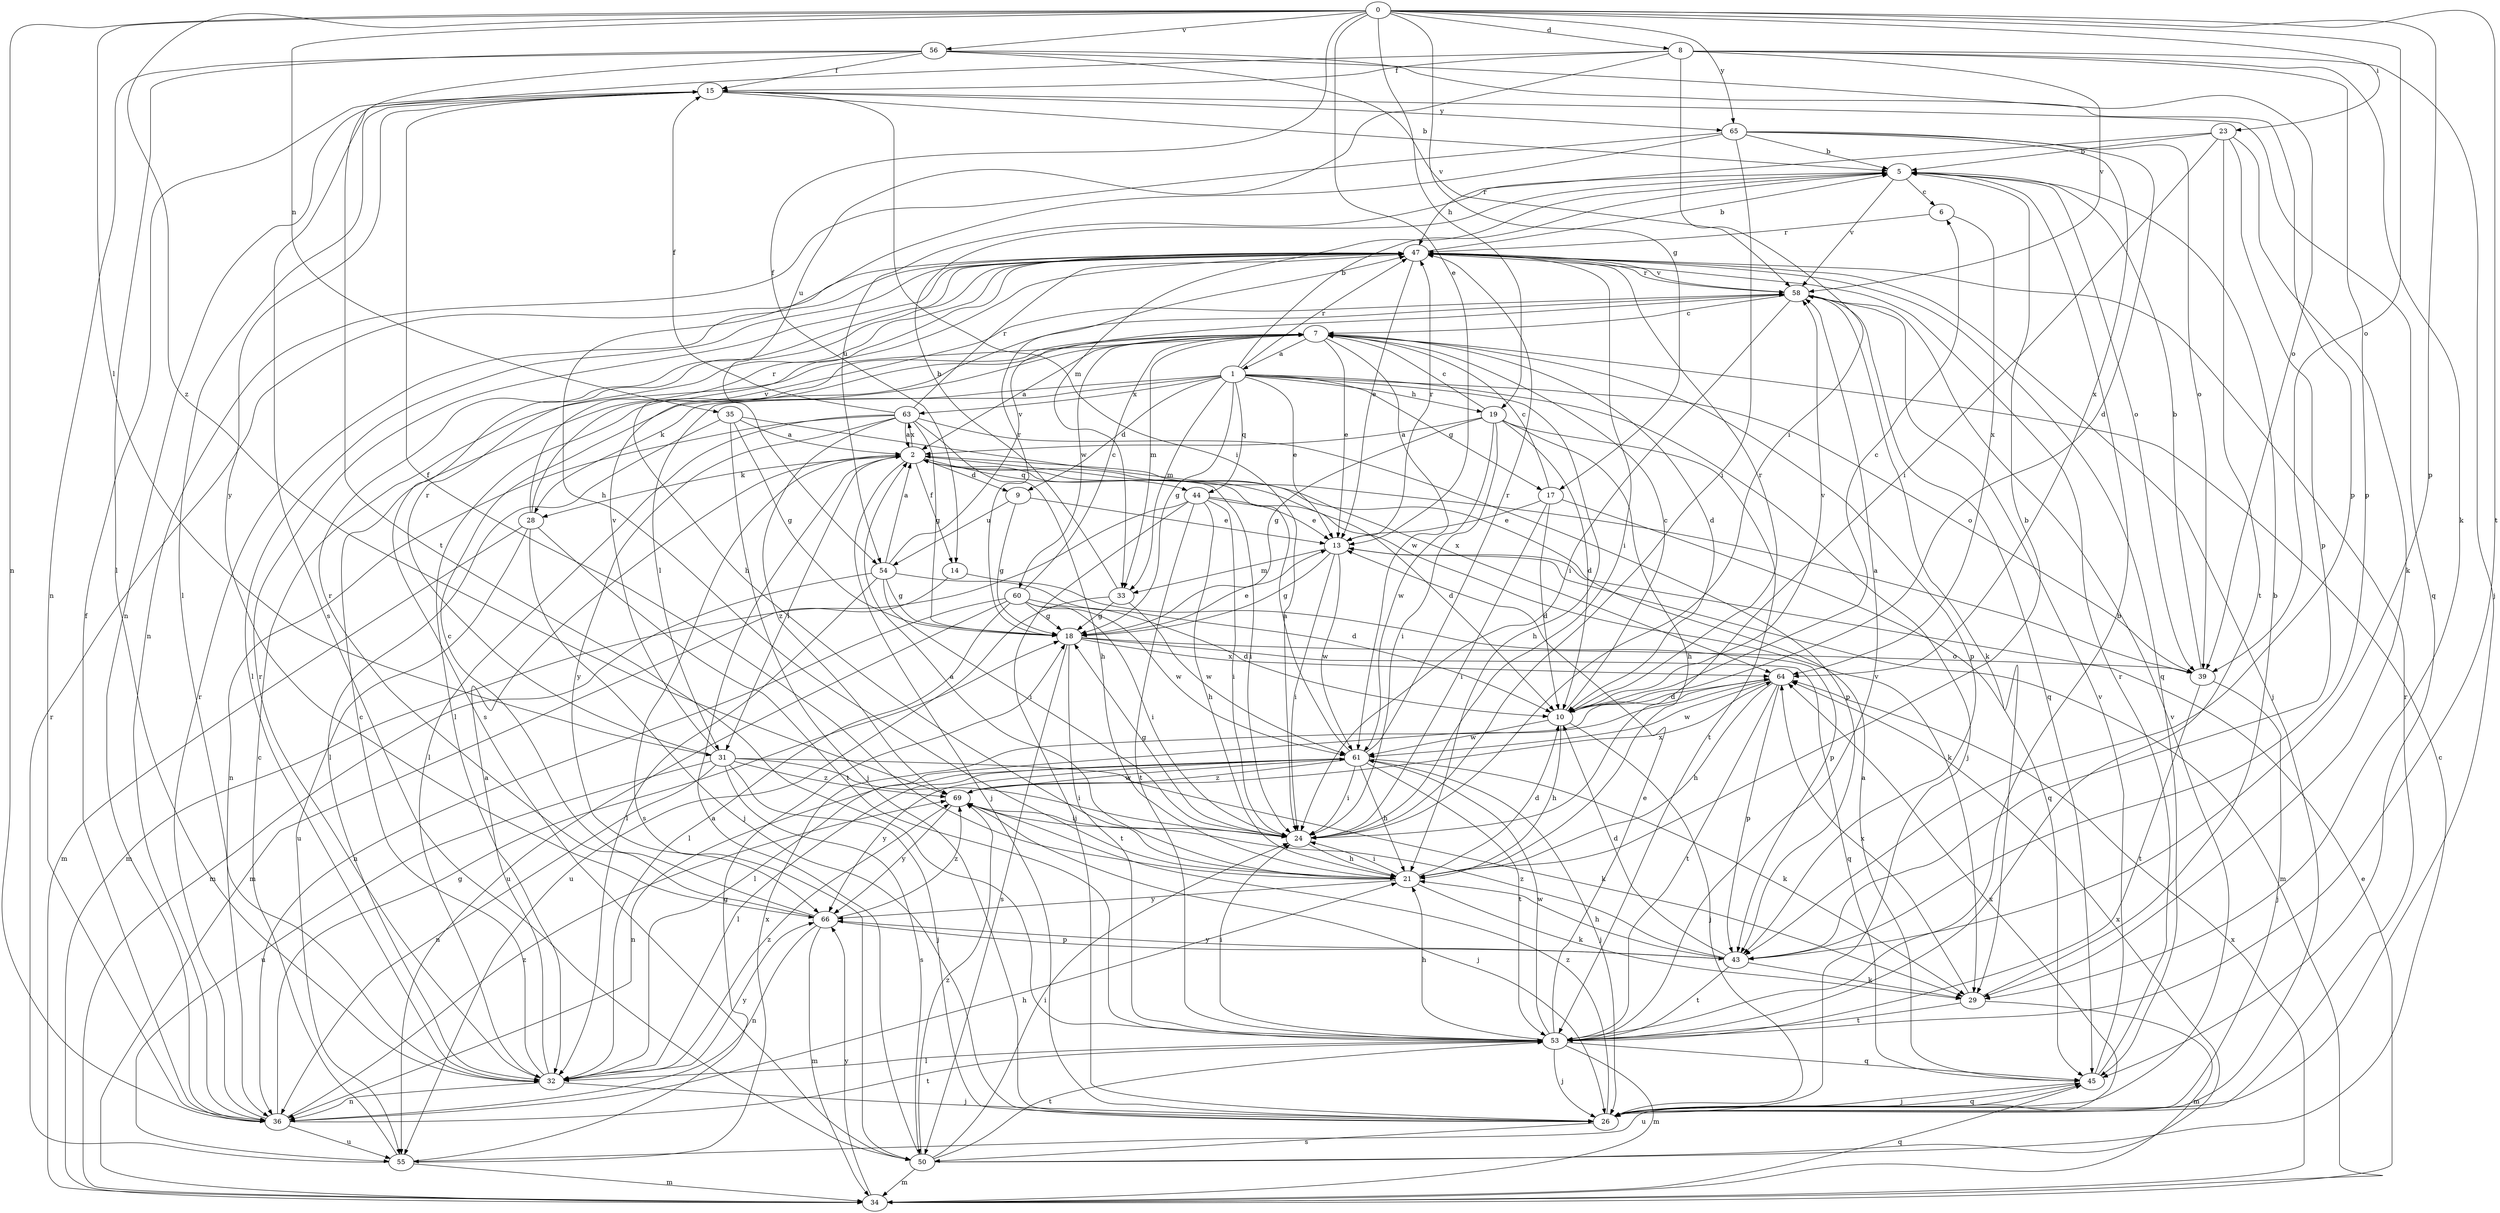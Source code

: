 strict digraph  {
0;
1;
2;
5;
6;
7;
8;
9;
10;
13;
14;
15;
17;
18;
19;
21;
23;
24;
26;
28;
29;
31;
32;
33;
34;
35;
36;
39;
43;
44;
45;
47;
50;
53;
54;
55;
56;
58;
60;
61;
63;
64;
65;
66;
69;
0 -> 8  [label=d];
0 -> 13  [label=e];
0 -> 14  [label=f];
0 -> 17  [label=g];
0 -> 19  [label=h];
0 -> 23  [label=i];
0 -> 31  [label=l];
0 -> 35  [label=n];
0 -> 36  [label=n];
0 -> 39  [label=o];
0 -> 43  [label=p];
0 -> 53  [label=t];
0 -> 56  [label=v];
0 -> 65  [label=y];
0 -> 69  [label=z];
1 -> 5  [label=b];
1 -> 9  [label=d];
1 -> 13  [label=e];
1 -> 17  [label=g];
1 -> 18  [label=g];
1 -> 19  [label=h];
1 -> 21  [label=h];
1 -> 26  [label=j];
1 -> 28  [label=k];
1 -> 31  [label=l];
1 -> 33  [label=m];
1 -> 39  [label=o];
1 -> 44  [label=q];
1 -> 47  [label=r];
1 -> 63  [label=x];
2 -> 9  [label=d];
2 -> 10  [label=d];
2 -> 14  [label=f];
2 -> 24  [label=i];
2 -> 26  [label=j];
2 -> 28  [label=k];
2 -> 31  [label=l];
2 -> 44  [label=q];
2 -> 50  [label=s];
2 -> 63  [label=x];
5 -> 6  [label=c];
5 -> 33  [label=m];
5 -> 39  [label=o];
5 -> 54  [label=u];
5 -> 58  [label=v];
6 -> 47  [label=r];
6 -> 64  [label=x];
7 -> 1  [label=a];
7 -> 2  [label=a];
7 -> 10  [label=d];
7 -> 13  [label=e];
7 -> 32  [label=l];
7 -> 33  [label=m];
7 -> 43  [label=p];
7 -> 60  [label=w];
7 -> 61  [label=w];
8 -> 15  [label=f];
8 -> 24  [label=i];
8 -> 26  [label=j];
8 -> 29  [label=k];
8 -> 43  [label=p];
8 -> 50  [label=s];
8 -> 54  [label=u];
8 -> 58  [label=v];
9 -> 13  [label=e];
9 -> 18  [label=g];
9 -> 54  [label=u];
10 -> 6  [label=c];
10 -> 7  [label=c];
10 -> 21  [label=h];
10 -> 26  [label=j];
10 -> 47  [label=r];
10 -> 58  [label=v];
10 -> 61  [label=w];
13 -> 18  [label=g];
13 -> 24  [label=i];
13 -> 33  [label=m];
13 -> 34  [label=m];
13 -> 47  [label=r];
13 -> 61  [label=w];
14 -> 34  [label=m];
14 -> 43  [label=p];
15 -> 5  [label=b];
15 -> 24  [label=i];
15 -> 32  [label=l];
15 -> 36  [label=n];
15 -> 45  [label=q];
15 -> 65  [label=y];
15 -> 66  [label=y];
17 -> 7  [label=c];
17 -> 10  [label=d];
17 -> 13  [label=e];
17 -> 24  [label=i];
17 -> 45  [label=q];
18 -> 13  [label=e];
18 -> 39  [label=o];
18 -> 45  [label=q];
18 -> 47  [label=r];
18 -> 50  [label=s];
18 -> 53  [label=t];
18 -> 64  [label=x];
19 -> 2  [label=a];
19 -> 7  [label=c];
19 -> 10  [label=d];
19 -> 18  [label=g];
19 -> 21  [label=h];
19 -> 24  [label=i];
19 -> 53  [label=t];
19 -> 61  [label=w];
21 -> 2  [label=a];
21 -> 5  [label=b];
21 -> 10  [label=d];
21 -> 15  [label=f];
21 -> 24  [label=i];
21 -> 29  [label=k];
21 -> 66  [label=y];
23 -> 5  [label=b];
23 -> 24  [label=i];
23 -> 29  [label=k];
23 -> 43  [label=p];
23 -> 47  [label=r];
23 -> 53  [label=t];
24 -> 18  [label=g];
24 -> 21  [label=h];
26 -> 45  [label=q];
26 -> 47  [label=r];
26 -> 50  [label=s];
26 -> 58  [label=v];
26 -> 64  [label=x];
26 -> 69  [label=z];
28 -> 26  [label=j];
28 -> 34  [label=m];
28 -> 47  [label=r];
28 -> 53  [label=t];
28 -> 55  [label=u];
28 -> 58  [label=v];
29 -> 5  [label=b];
29 -> 34  [label=m];
29 -> 53  [label=t];
29 -> 64  [label=x];
31 -> 24  [label=i];
31 -> 26  [label=j];
31 -> 29  [label=k];
31 -> 36  [label=n];
31 -> 47  [label=r];
31 -> 50  [label=s];
31 -> 55  [label=u];
31 -> 58  [label=v];
31 -> 69  [label=z];
32 -> 2  [label=a];
32 -> 7  [label=c];
32 -> 26  [label=j];
32 -> 36  [label=n];
32 -> 47  [label=r];
32 -> 66  [label=y];
32 -> 69  [label=z];
33 -> 5  [label=b];
33 -> 18  [label=g];
33 -> 55  [label=u];
33 -> 61  [label=w];
34 -> 13  [label=e];
34 -> 45  [label=q];
34 -> 64  [label=x];
34 -> 66  [label=y];
35 -> 2  [label=a];
35 -> 18  [label=g];
35 -> 26  [label=j];
35 -> 32  [label=l];
35 -> 64  [label=x];
36 -> 15  [label=f];
36 -> 18  [label=g];
36 -> 21  [label=h];
36 -> 47  [label=r];
36 -> 53  [label=t];
36 -> 55  [label=u];
36 -> 69  [label=z];
39 -> 2  [label=a];
39 -> 5  [label=b];
39 -> 26  [label=j];
39 -> 53  [label=t];
43 -> 10  [label=d];
43 -> 21  [label=h];
43 -> 29  [label=k];
43 -> 53  [label=t];
43 -> 66  [label=y];
43 -> 69  [label=z];
44 -> 13  [label=e];
44 -> 21  [label=h];
44 -> 24  [label=i];
44 -> 26  [label=j];
44 -> 29  [label=k];
44 -> 34  [label=m];
44 -> 53  [label=t];
45 -> 2  [label=a];
45 -> 26  [label=j];
45 -> 47  [label=r];
45 -> 55  [label=u];
45 -> 58  [label=v];
47 -> 5  [label=b];
47 -> 13  [label=e];
47 -> 21  [label=h];
47 -> 24  [label=i];
47 -> 26  [label=j];
47 -> 32  [label=l];
47 -> 45  [label=q];
47 -> 50  [label=s];
47 -> 58  [label=v];
50 -> 2  [label=a];
50 -> 7  [label=c];
50 -> 24  [label=i];
50 -> 34  [label=m];
50 -> 53  [label=t];
50 -> 64  [label=x];
50 -> 69  [label=z];
53 -> 5  [label=b];
53 -> 13  [label=e];
53 -> 21  [label=h];
53 -> 24  [label=i];
53 -> 26  [label=j];
53 -> 32  [label=l];
53 -> 34  [label=m];
53 -> 45  [label=q];
53 -> 58  [label=v];
53 -> 61  [label=w];
54 -> 2  [label=a];
54 -> 10  [label=d];
54 -> 18  [label=g];
54 -> 24  [label=i];
54 -> 32  [label=l];
54 -> 34  [label=m];
54 -> 58  [label=v];
55 -> 7  [label=c];
55 -> 18  [label=g];
55 -> 34  [label=m];
55 -> 47  [label=r];
55 -> 64  [label=x];
56 -> 15  [label=f];
56 -> 32  [label=l];
56 -> 36  [label=n];
56 -> 39  [label=o];
56 -> 43  [label=p];
56 -> 53  [label=t];
56 -> 58  [label=v];
58 -> 7  [label=c];
58 -> 24  [label=i];
58 -> 29  [label=k];
58 -> 45  [label=q];
58 -> 47  [label=r];
60 -> 7  [label=c];
60 -> 10  [label=d];
60 -> 18  [label=g];
60 -> 24  [label=i];
60 -> 32  [label=l];
60 -> 36  [label=n];
60 -> 55  [label=u];
60 -> 61  [label=w];
61 -> 2  [label=a];
61 -> 21  [label=h];
61 -> 24  [label=i];
61 -> 26  [label=j];
61 -> 29  [label=k];
61 -> 32  [label=l];
61 -> 36  [label=n];
61 -> 47  [label=r];
61 -> 53  [label=t];
61 -> 66  [label=y];
61 -> 69  [label=z];
63 -> 2  [label=a];
63 -> 15  [label=f];
63 -> 18  [label=g];
63 -> 21  [label=h];
63 -> 32  [label=l];
63 -> 36  [label=n];
63 -> 43  [label=p];
63 -> 47  [label=r];
63 -> 66  [label=y];
63 -> 69  [label=z];
64 -> 10  [label=d];
64 -> 21  [label=h];
64 -> 32  [label=l];
64 -> 43  [label=p];
64 -> 53  [label=t];
64 -> 61  [label=w];
65 -> 5  [label=b];
65 -> 10  [label=d];
65 -> 21  [label=h];
65 -> 24  [label=i];
65 -> 36  [label=n];
65 -> 39  [label=o];
65 -> 64  [label=x];
66 -> 7  [label=c];
66 -> 34  [label=m];
66 -> 36  [label=n];
66 -> 43  [label=p];
66 -> 47  [label=r];
66 -> 69  [label=z];
69 -> 24  [label=i];
69 -> 26  [label=j];
69 -> 61  [label=w];
69 -> 64  [label=x];
69 -> 66  [label=y];
}
